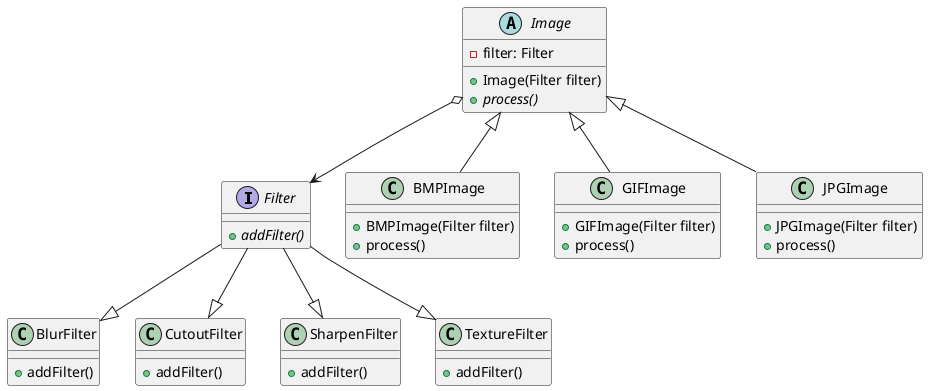 @startuml
interface Filter {
    {abstract} +addFilter()
}

class BlurFilter {
    +addFilter()
}

class CutoutFilter {
    +addFilter()
}

class SharpenFilter {
    +addFilter()
}

class TextureFilter {
    +addFilter()
}

abstract class Image {
    -filter: Filter
    +Image(Filter filter)
    {abstract} +process()
}

class BMPImage {
    +BMPImage(Filter filter)
    +process()
}

class GIFImage {
    +GIFImage(Filter filter)
    +process()
}

class JPGImage {
    +JPGImage(Filter filter)
    +process()
}

Filter --|> BlurFilter
Filter --|> CutoutFilter
Filter --|> SharpenFilter
Filter --|> TextureFilter
Image <|-- BMPImage
Image <|-- GIFImage
Image <|-- JPGImage
Image o-->Filter


@enduml
